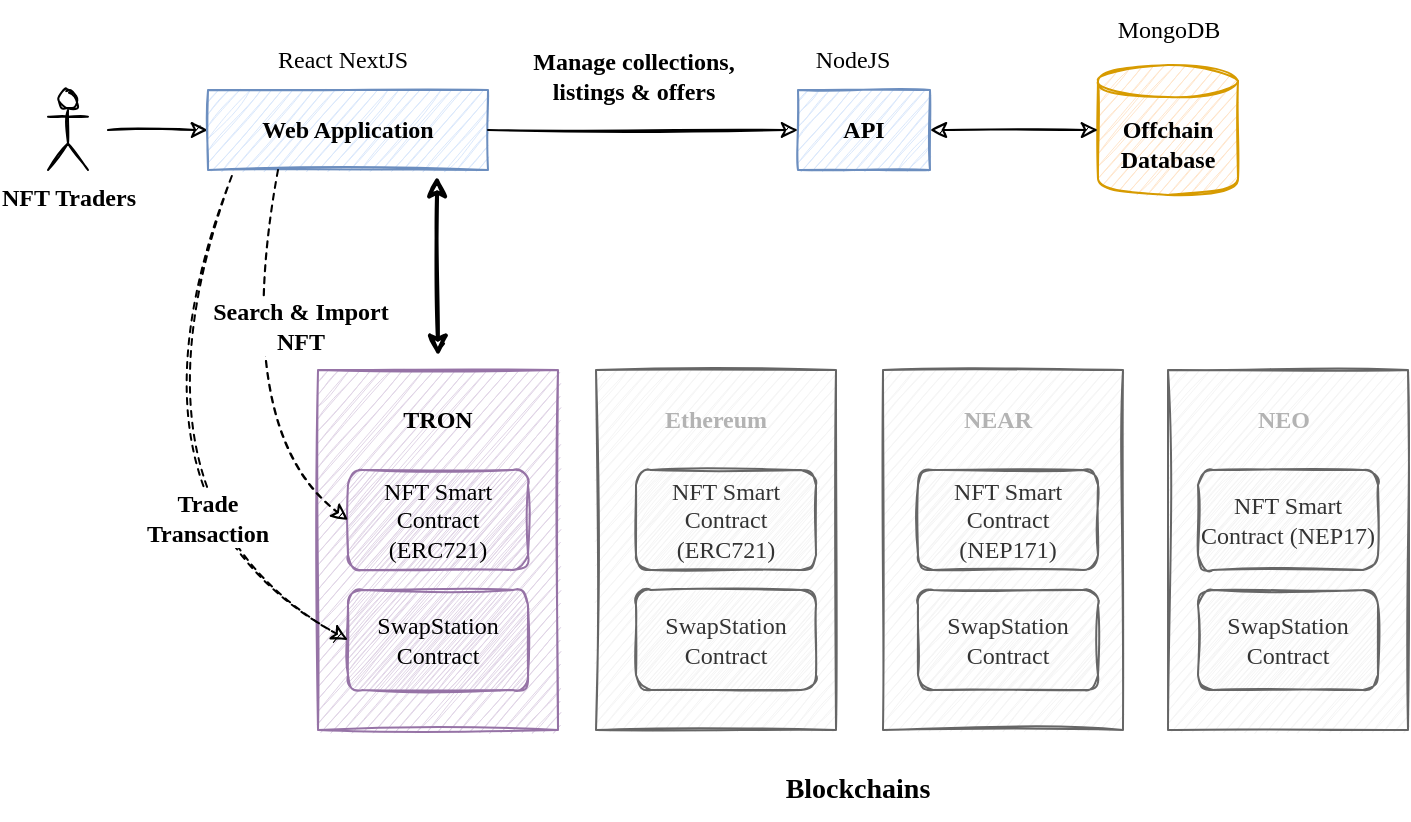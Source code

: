 <mxfile version="20.1.3" type="device"><diagram id="epOP3TGJAgzoHS26kM29" name="Page-1"><mxGraphModel dx="969" dy="698" grid="1" gridSize="10" guides="1" tooltips="1" connect="1" arrows="1" fold="1" page="1" pageScale="1" pageWidth="827" pageHeight="1169" math="0" shadow="0"><root><mxCell id="0"/><mxCell id="1" parent="0"/><mxCell id="za-qhukRjbzs0haiP2gE-1" value="NFT Traders" style="shape=umlActor;verticalLabelPosition=bottom;verticalAlign=top;html=1;outlineConnect=0;sketch=1;fontFamily=Comic Sans MS;fontStyle=1" vertex="1" parent="1"><mxGeometry x="80" y="220" width="20" height="40" as="geometry"/></mxCell><mxCell id="za-qhukRjbzs0haiP2gE-9" value="" style="endArrow=classic;html=1;rounded=0;entryX=0;entryY=0.5;entryDx=0;entryDy=0;sketch=1;" edge="1" parent="1" target="za-qhukRjbzs0haiP2gE-13"><mxGeometry width="50" height="50" relative="1" as="geometry"><mxPoint x="110" y="240" as="sourcePoint"/><mxPoint x="300" y="160" as="targetPoint"/></mxGeometry></mxCell><mxCell id="za-qhukRjbzs0haiP2gE-13" value="Web Application" style="rounded=0;whiteSpace=wrap;html=1;sketch=1;fontFamily=Comic Sans MS;fontStyle=1;fillColor=#dae8fc;strokeColor=#6c8ebf;" vertex="1" parent="1"><mxGeometry x="160" y="220" width="140" height="40" as="geometry"/></mxCell><mxCell id="za-qhukRjbzs0haiP2gE-23" value="API" style="rounded=0;whiteSpace=wrap;html=1;sketch=1;fontFamily=Comic Sans MS;fontStyle=1;fillColor=#dae8fc;strokeColor=#6c8ebf;" vertex="1" parent="1"><mxGeometry x="455" y="220" width="66" height="40" as="geometry"/></mxCell><mxCell id="za-qhukRjbzs0haiP2gE-26" value="Offchain Database" style="shape=cylinder3;whiteSpace=wrap;html=1;boundedLbl=1;backgroundOutline=1;size=8;fontStyle=1;fontFamily=Comic Sans MS;sketch=1;fillColor=#ffe6cc;strokeColor=#d79b00;" vertex="1" parent="1"><mxGeometry x="605" y="207.5" width="70" height="65" as="geometry"/></mxCell><mxCell id="za-qhukRjbzs0haiP2gE-27" value="MongoDB" style="text;html=1;strokeColor=none;fillColor=none;align=center;verticalAlign=middle;whiteSpace=wrap;rounded=0;sketch=1;fontFamily=Comic Sans MS;" vertex="1" parent="1"><mxGeometry x="592.5" y="175" width="95" height="30" as="geometry"/></mxCell><mxCell id="za-qhukRjbzs0haiP2gE-28" value="React NextJS" style="text;html=1;strokeColor=none;fillColor=none;align=center;verticalAlign=middle;whiteSpace=wrap;rounded=0;sketch=1;fontFamily=Comic Sans MS;" vertex="1" parent="1"><mxGeometry x="180" y="190" width="95" height="30" as="geometry"/></mxCell><mxCell id="za-qhukRjbzs0haiP2gE-30" value="" style="endArrow=classic;html=1;rounded=0;exitX=1;exitY=0.5;exitDx=0;exitDy=0;entryX=0;entryY=0.5;entryDx=0;entryDy=0;sketch=1;" edge="1" parent="1" source="za-qhukRjbzs0haiP2gE-13" target="za-qhukRjbzs0haiP2gE-23"><mxGeometry width="50" height="50" relative="1" as="geometry"><mxPoint x="210" y="170" as="sourcePoint"/><mxPoint x="310" y="170" as="targetPoint"/></mxGeometry></mxCell><mxCell id="za-qhukRjbzs0haiP2gE-33" value="Blockchains" style="text;html=1;strokeColor=none;fillColor=none;align=center;verticalAlign=middle;whiteSpace=wrap;rounded=0;sketch=1;fontFamily=Comic Sans MS;fontStyle=1;fontSize=14;" vertex="1" parent="1"><mxGeometry x="420" y="555" width="130" height="30" as="geometry"/></mxCell><mxCell id="za-qhukRjbzs0haiP2gE-34" value="" style="endArrow=classic;startArrow=classic;html=1;rounded=0;fontFamily=Comic Sans MS;entryX=0;entryY=0.5;entryDx=0;entryDy=0;entryPerimeter=0;exitX=1;exitY=0.5;exitDx=0;exitDy=0;sketch=1;" edge="1" parent="1" source="za-qhukRjbzs0haiP2gE-23" target="za-qhukRjbzs0haiP2gE-26"><mxGeometry width="50" height="50" relative="1" as="geometry"><mxPoint x="350" y="380" as="sourcePoint"/><mxPoint x="400" y="330" as="targetPoint"/></mxGeometry></mxCell><mxCell id="za-qhukRjbzs0haiP2gE-38" value="" style="rounded=0;whiteSpace=wrap;html=1;sketch=1;fontFamily=Comic Sans MS;fillColor=#e1d5e7;strokeColor=#9673a6;" vertex="1" parent="1"><mxGeometry x="215" y="360" width="120" height="180" as="geometry"/></mxCell><mxCell id="za-qhukRjbzs0haiP2gE-24" value="SwapStation Contract" style="rounded=1;whiteSpace=wrap;html=1;sketch=1;fontFamily=Comic Sans MS;fillColor=#e1d5e7;strokeColor=#9673a6;" vertex="1" parent="1"><mxGeometry x="230" y="470" width="90" height="50" as="geometry"/></mxCell><mxCell id="za-qhukRjbzs0haiP2gE-7" value="NFT Smart Contract (ERC721)" style="rounded=1;whiteSpace=wrap;html=1;sketch=1;fontFamily=Comic Sans MS;fillColor=#e1d5e7;strokeColor=#9673a6;" vertex="1" parent="1"><mxGeometry x="230" y="410" width="90" height="50" as="geometry"/></mxCell><mxCell id="za-qhukRjbzs0haiP2gE-37" value="TRON" style="text;html=1;strokeColor=none;fillColor=none;align=center;verticalAlign=middle;whiteSpace=wrap;rounded=0;sketch=1;fontFamily=Comic Sans MS;fontStyle=1" vertex="1" parent="1"><mxGeometry x="225" y="370" width="100" height="30" as="geometry"/></mxCell><mxCell id="za-qhukRjbzs0haiP2gE-39" value="" style="rounded=0;whiteSpace=wrap;html=1;sketch=1;fontFamily=Comic Sans MS;fontColor=#333333;fillColor=#f5f5f5;strokeColor=#666666;" vertex="1" parent="1"><mxGeometry x="354" y="360" width="120" height="180" as="geometry"/></mxCell><mxCell id="za-qhukRjbzs0haiP2gE-40" value="Ethereum" style="text;html=1;strokeColor=none;fillColor=none;align=center;verticalAlign=middle;whiteSpace=wrap;rounded=0;sketch=1;fontFamily=Comic Sans MS;fontStyle=1;fontColor=#B3B3B3;" vertex="1" parent="1"><mxGeometry x="364" y="370" width="100" height="30" as="geometry"/></mxCell><mxCell id="za-qhukRjbzs0haiP2gE-41" value="" style="rounded=0;whiteSpace=wrap;html=1;sketch=1;fontFamily=Comic Sans MS;fontColor=#333333;fillColor=#f5f5f5;strokeColor=#666666;" vertex="1" parent="1"><mxGeometry x="497.5" y="360" width="120" height="180" as="geometry"/></mxCell><mxCell id="za-qhukRjbzs0haiP2gE-42" value="NEAR" style="text;html=1;strokeColor=none;fillColor=none;align=center;verticalAlign=middle;whiteSpace=wrap;rounded=0;sketch=1;fontFamily=Comic Sans MS;fontStyle=1;fontColor=#B3B3B3;" vertex="1" parent="1"><mxGeometry x="505" y="370" width="100" height="30" as="geometry"/></mxCell><mxCell id="za-qhukRjbzs0haiP2gE-43" value="" style="rounded=0;whiteSpace=wrap;html=1;sketch=1;fontFamily=Comic Sans MS;fontColor=#333333;fillColor=#f5f5f5;strokeColor=#666666;" vertex="1" parent="1"><mxGeometry x="640" y="360" width="120" height="180" as="geometry"/></mxCell><mxCell id="za-qhukRjbzs0haiP2gE-44" value="NEO" style="text;html=1;strokeColor=none;fillColor=none;align=center;verticalAlign=middle;whiteSpace=wrap;rounded=0;sketch=1;fontFamily=Comic Sans MS;fontStyle=1;fontColor=#B3B3B3;" vertex="1" parent="1"><mxGeometry x="647.5" y="370" width="100" height="30" as="geometry"/></mxCell><mxCell id="za-qhukRjbzs0haiP2gE-45" value="SwapStation Contract" style="rounded=1;whiteSpace=wrap;html=1;sketch=1;fontFamily=Comic Sans MS;fillColor=#f5f5f5;strokeColor=#666666;fontColor=#333333;" vertex="1" parent="1"><mxGeometry x="374" y="470" width="90" height="50" as="geometry"/></mxCell><mxCell id="za-qhukRjbzs0haiP2gE-46" value="NFT Smart Contract (ERC721)" style="rounded=1;whiteSpace=wrap;html=1;sketch=1;fontFamily=Comic Sans MS;fillColor=#f5f5f5;strokeColor=#666666;fontColor=#333333;" vertex="1" parent="1"><mxGeometry x="374" y="410" width="90" height="50" as="geometry"/></mxCell><mxCell id="za-qhukRjbzs0haiP2gE-47" value="SwapStation Contract" style="rounded=1;whiteSpace=wrap;html=1;sketch=1;fontFamily=Comic Sans MS;fillColor=#f5f5f5;strokeColor=#666666;fontColor=#333333;" vertex="1" parent="1"><mxGeometry x="515" y="470" width="90" height="50" as="geometry"/></mxCell><mxCell id="za-qhukRjbzs0haiP2gE-48" value="NFT Smart Contract (NEP171)" style="rounded=1;whiteSpace=wrap;html=1;sketch=1;fontFamily=Comic Sans MS;fillColor=#f5f5f5;strokeColor=#666666;fontColor=#333333;" vertex="1" parent="1"><mxGeometry x="515" y="410" width="90" height="50" as="geometry"/></mxCell><mxCell id="za-qhukRjbzs0haiP2gE-49" value="SwapStation Contract" style="rounded=1;whiteSpace=wrap;html=1;sketch=1;fontFamily=Comic Sans MS;fillColor=#f5f5f5;strokeColor=#666666;fontColor=#333333;" vertex="1" parent="1"><mxGeometry x="655" y="470" width="90" height="50" as="geometry"/></mxCell><mxCell id="za-qhukRjbzs0haiP2gE-50" value="NFT Smart Contract (NEP17)" style="rounded=1;whiteSpace=wrap;html=1;sketch=1;fontFamily=Comic Sans MS;fillColor=#f5f5f5;strokeColor=#666666;fontColor=#333333;" vertex="1" parent="1"><mxGeometry x="655" y="410" width="90" height="50" as="geometry"/></mxCell><mxCell id="za-qhukRjbzs0haiP2gE-52" value="" style="endArrow=classic;startArrow=classic;html=1;rounded=0;fontFamily=Comic Sans MS;sketch=1;fontStyle=1;strokeWidth=2;" edge="1" parent="1"><mxGeometry width="50" height="50" relative="1" as="geometry"><mxPoint x="274.5" y="263" as="sourcePoint"/><mxPoint x="275" y="353" as="targetPoint"/></mxGeometry></mxCell><mxCell id="za-qhukRjbzs0haiP2gE-54" value="Manage collections, listings &amp;amp; offers" style="text;html=1;strokeColor=none;fillColor=none;align=center;verticalAlign=middle;whiteSpace=wrap;rounded=0;sketch=1;fontFamily=Comic Sans MS;fontStyle=1" vertex="1" parent="1"><mxGeometry x="310" y="190" width="126" height="45" as="geometry"/></mxCell><mxCell id="za-qhukRjbzs0haiP2gE-57" value="" style="endArrow=classic;html=1;sketch=1;curved=1;entryX=0;entryY=0.5;entryDx=0;entryDy=0;dashed=1;exitX=0.25;exitY=1;exitDx=0;exitDy=0;" edge="1" parent="1" source="za-qhukRjbzs0haiP2gE-13" target="za-qhukRjbzs0haiP2gE-7"><mxGeometry width="50" height="50" relative="1" as="geometry"><mxPoint x="180" y="290" as="sourcePoint"/><mxPoint x="190" y="320" as="targetPoint"/><Array as="points"><mxPoint x="170" y="390"/></Array></mxGeometry></mxCell><mxCell id="za-qhukRjbzs0haiP2gE-55" value="Search &amp;amp; Import NFT" style="text;html=1;align=center;verticalAlign=middle;whiteSpace=wrap;rounded=0;sketch=1;fontFamily=Comic Sans MS;labelBackgroundColor=default;fontStyle=1" vertex="1" parent="1"><mxGeometry x="160" y="315" width="93" height="45" as="geometry"/></mxCell><mxCell id="za-qhukRjbzs0haiP2gE-59" value="" style="endArrow=classic;sketch=1;curved=1;entryX=0;entryY=0.5;entryDx=0;entryDy=0;dashed=1;exitX=0.085;exitY=1.075;exitDx=0;exitDy=0;exitPerimeter=0;html=1;" edge="1" parent="1" source="za-qhukRjbzs0haiP2gE-13" target="za-qhukRjbzs0haiP2gE-24"><mxGeometry width="50" height="50" relative="1" as="geometry"><mxPoint x="130" y="380" as="sourcePoint"/><mxPoint x="203" y="507.5" as="targetPoint"/><Array as="points"><mxPoint x="110" y="430"/></Array></mxGeometry></mxCell><mxCell id="za-qhukRjbzs0haiP2gE-56" value="Trade Transaction" style="text;html=1;strokeColor=none;fillColor=none;align=center;verticalAlign=middle;whiteSpace=wrap;rounded=0;sketch=1;fontFamily=Comic Sans MS;labelBackgroundColor=default;fontStyle=1" vertex="1" parent="1"><mxGeometry x="120" y="410" width="80" height="47.5" as="geometry"/></mxCell><mxCell id="za-qhukRjbzs0haiP2gE-64" value="NodeJS" style="text;html=1;strokeColor=none;fillColor=none;align=center;verticalAlign=middle;whiteSpace=wrap;rounded=0;sketch=1;fontFamily=Comic Sans MS;" vertex="1" parent="1"><mxGeometry x="455" y="190" width="55" height="30" as="geometry"/></mxCell></root></mxGraphModel></diagram></mxfile>